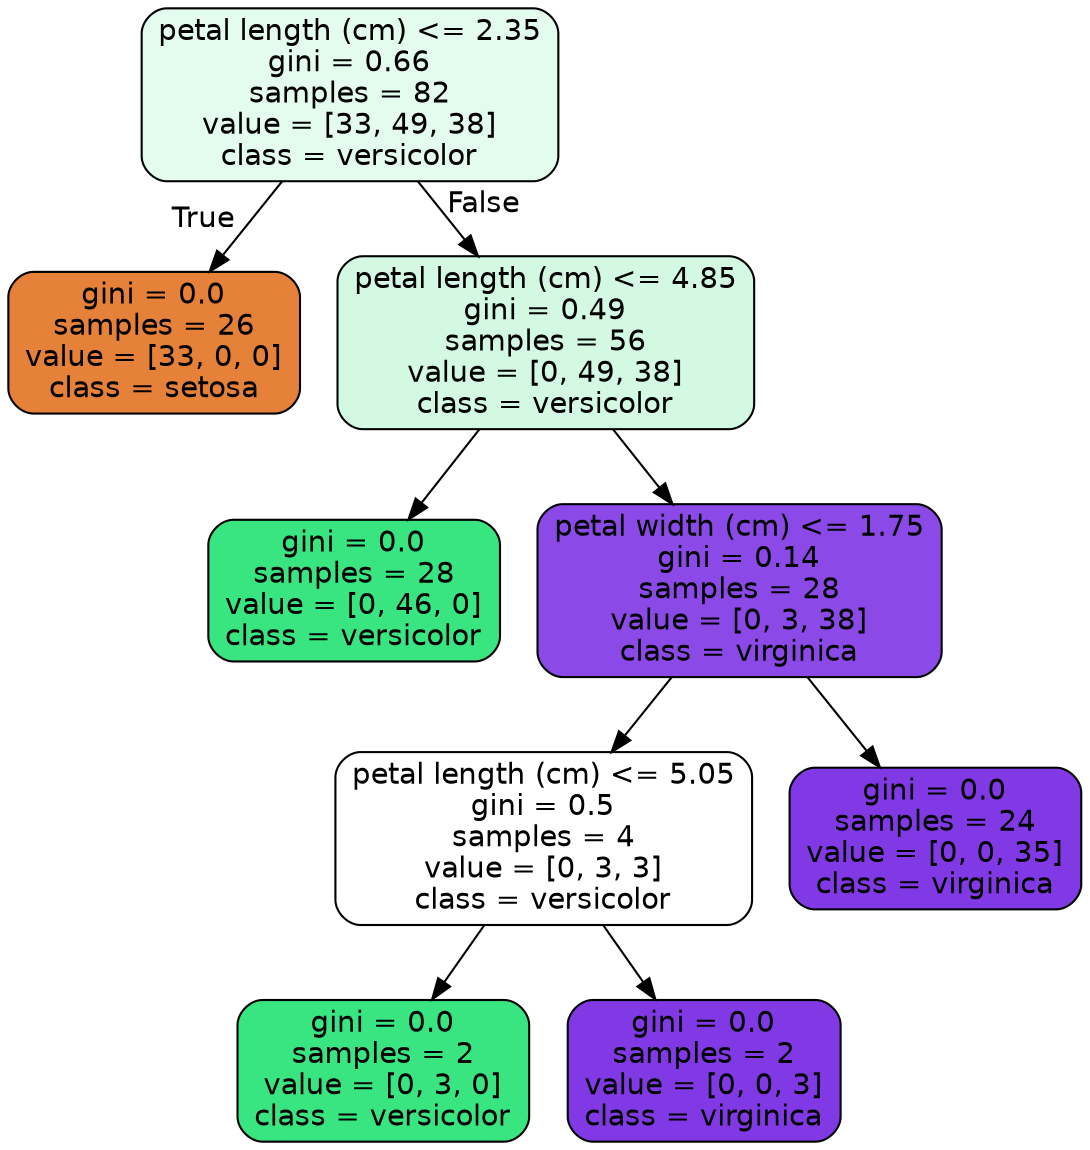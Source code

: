 digraph Tree {
node [shape=box, style="filled, rounded", color="black", fontname="helvetica"] ;
edge [fontname="helvetica"] ;
0 [label="petal length (cm) <= 2.35\ngini = 0.66\nsamples = 82\nvalue = [33, 49, 38]\nclass = versicolor", fillcolor="#e4fcee"] ;
1 [label="gini = 0.0\nsamples = 26\nvalue = [33, 0, 0]\nclass = setosa", fillcolor="#e58139"] ;
0 -> 1 [labeldistance=2.5, labelangle=45, headlabel="True"] ;
2 [label="petal length (cm) <= 4.85\ngini = 0.49\nsamples = 56\nvalue = [0, 49, 38]\nclass = versicolor", fillcolor="#d3f9e3"] ;
0 -> 2 [labeldistance=2.5, labelangle=-45, headlabel="False"] ;
3 [label="gini = 0.0\nsamples = 28\nvalue = [0, 46, 0]\nclass = versicolor", fillcolor="#39e581"] ;
2 -> 3 ;
4 [label="petal width (cm) <= 1.75\ngini = 0.14\nsamples = 28\nvalue = [0, 3, 38]\nclass = virginica", fillcolor="#8b49e7"] ;
2 -> 4 ;
5 [label="petal length (cm) <= 5.05\ngini = 0.5\nsamples = 4\nvalue = [0, 3, 3]\nclass = versicolor", fillcolor="#ffffff"] ;
4 -> 5 ;
6 [label="gini = 0.0\nsamples = 2\nvalue = [0, 3, 0]\nclass = versicolor", fillcolor="#39e581"] ;
5 -> 6 ;
7 [label="gini = 0.0\nsamples = 2\nvalue = [0, 0, 3]\nclass = virginica", fillcolor="#8139e5"] ;
5 -> 7 ;
8 [label="gini = 0.0\nsamples = 24\nvalue = [0, 0, 35]\nclass = virginica", fillcolor="#8139e5"] ;
4 -> 8 ;
}